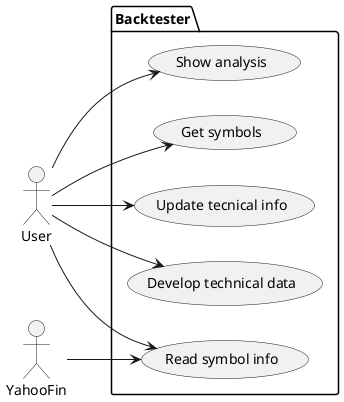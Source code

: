
@startuml
left to right direction
actor User as u
actor YahooFin as yf
package Backtester {
  usecase "Get symbols" as bt1
  usecase "Read symbol info" as bt2
  usecase "Update tecnical info" as bt3
  usecase "Develop technical data" as bt4
  usecase "Show analysis" as bt5
}

u --> bt1
u --> bt2
yf --> bt2
u --> bt3
u --> bt4
u --> bt5
@enduml

